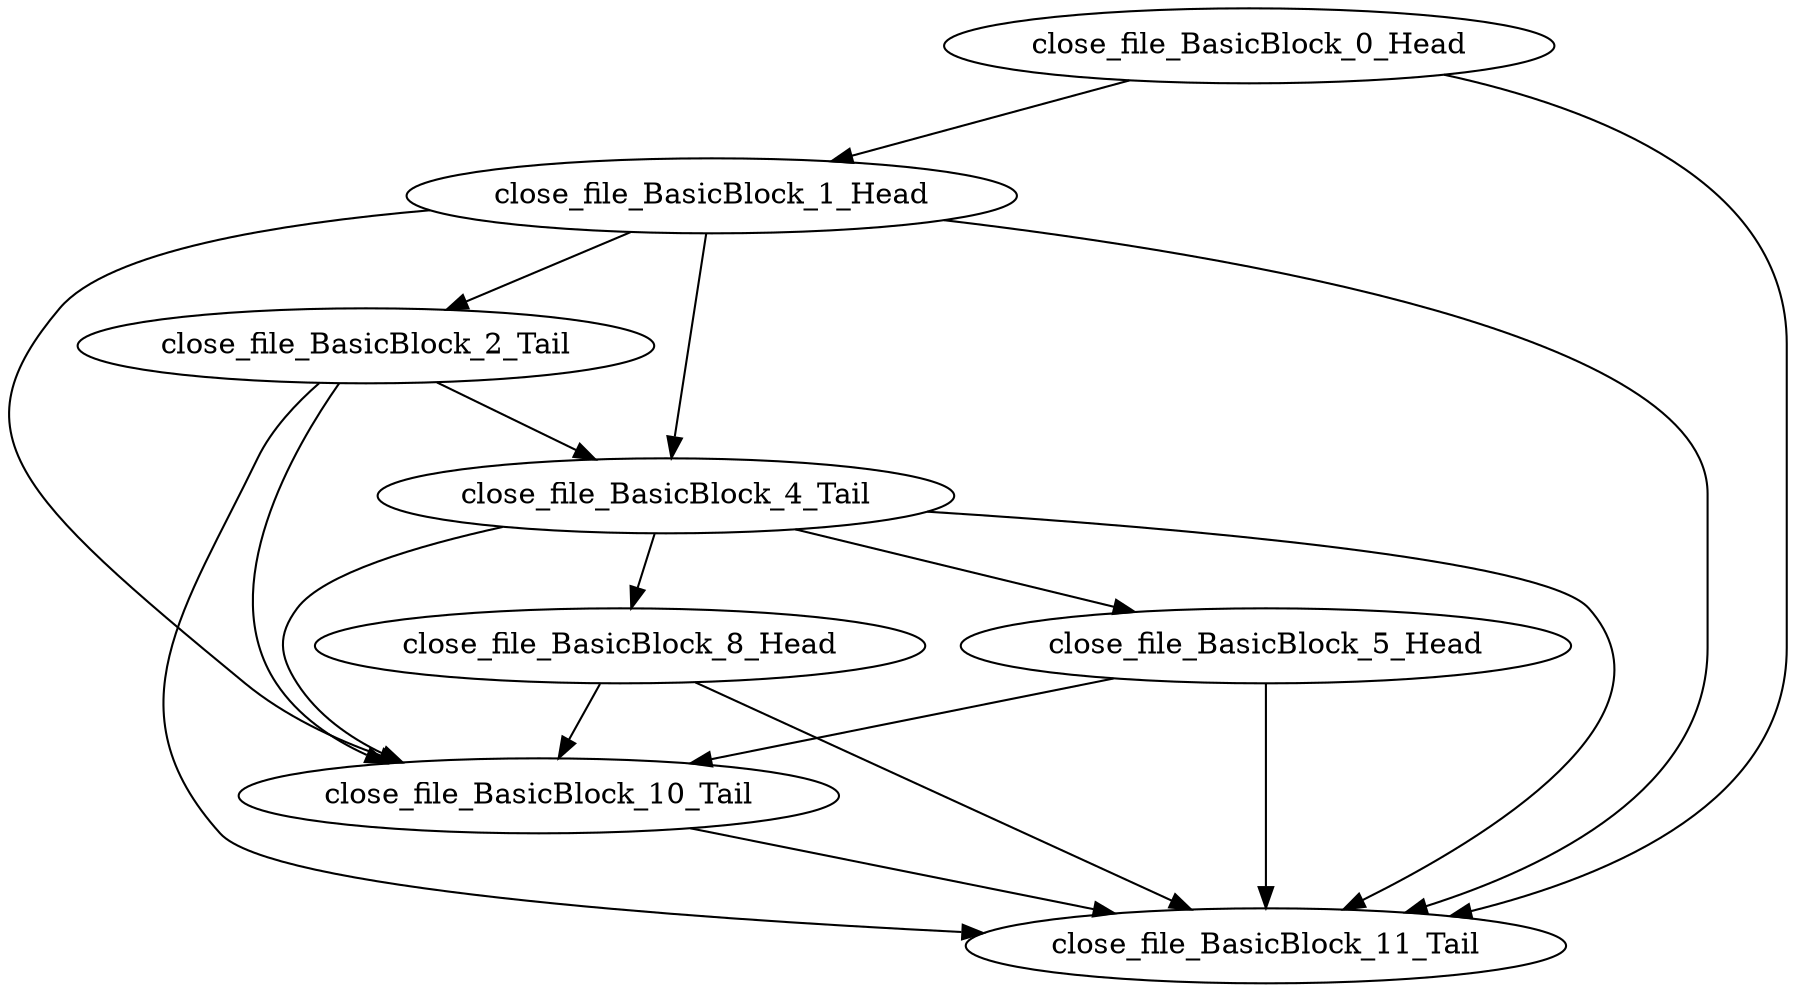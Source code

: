 digraph G {
    "close_file_BasicBlock_8_Head" -> "close_file_BasicBlock_11_Tail"
    "close_file_BasicBlock_8_Head" -> "close_file_BasicBlock_10_Tail"
    "close_file_BasicBlock_0_Head" -> "close_file_BasicBlock_11_Tail"
    "close_file_BasicBlock_0_Head" -> "close_file_BasicBlock_1_Head"
    "close_file_BasicBlock_1_Head" -> "close_file_BasicBlock_11_Tail"
    "close_file_BasicBlock_1_Head" -> "close_file_BasicBlock_4_Tail"
    "close_file_BasicBlock_1_Head" -> "close_file_BasicBlock_10_Tail"
    "close_file_BasicBlock_1_Head" -> "close_file_BasicBlock_2_Tail"
    "close_file_BasicBlock_5_Head" -> "close_file_BasicBlock_11_Tail"
    "close_file_BasicBlock_5_Head" -> "close_file_BasicBlock_10_Tail"
    "close_file_BasicBlock_4_Tail" -> "close_file_BasicBlock_11_Tail"
    "close_file_BasicBlock_4_Tail" -> "close_file_BasicBlock_8_Head"
    "close_file_BasicBlock_4_Tail" -> "close_file_BasicBlock_5_Head"
    "close_file_BasicBlock_4_Tail" -> "close_file_BasicBlock_10_Tail"
    "close_file_BasicBlock_10_Tail" -> "close_file_BasicBlock_11_Tail"
    "close_file_BasicBlock_2_Tail" -> "close_file_BasicBlock_11_Tail"
    "close_file_BasicBlock_2_Tail" -> "close_file_BasicBlock_4_Tail"
    "close_file_BasicBlock_2_Tail" -> "close_file_BasicBlock_10_Tail"
}
